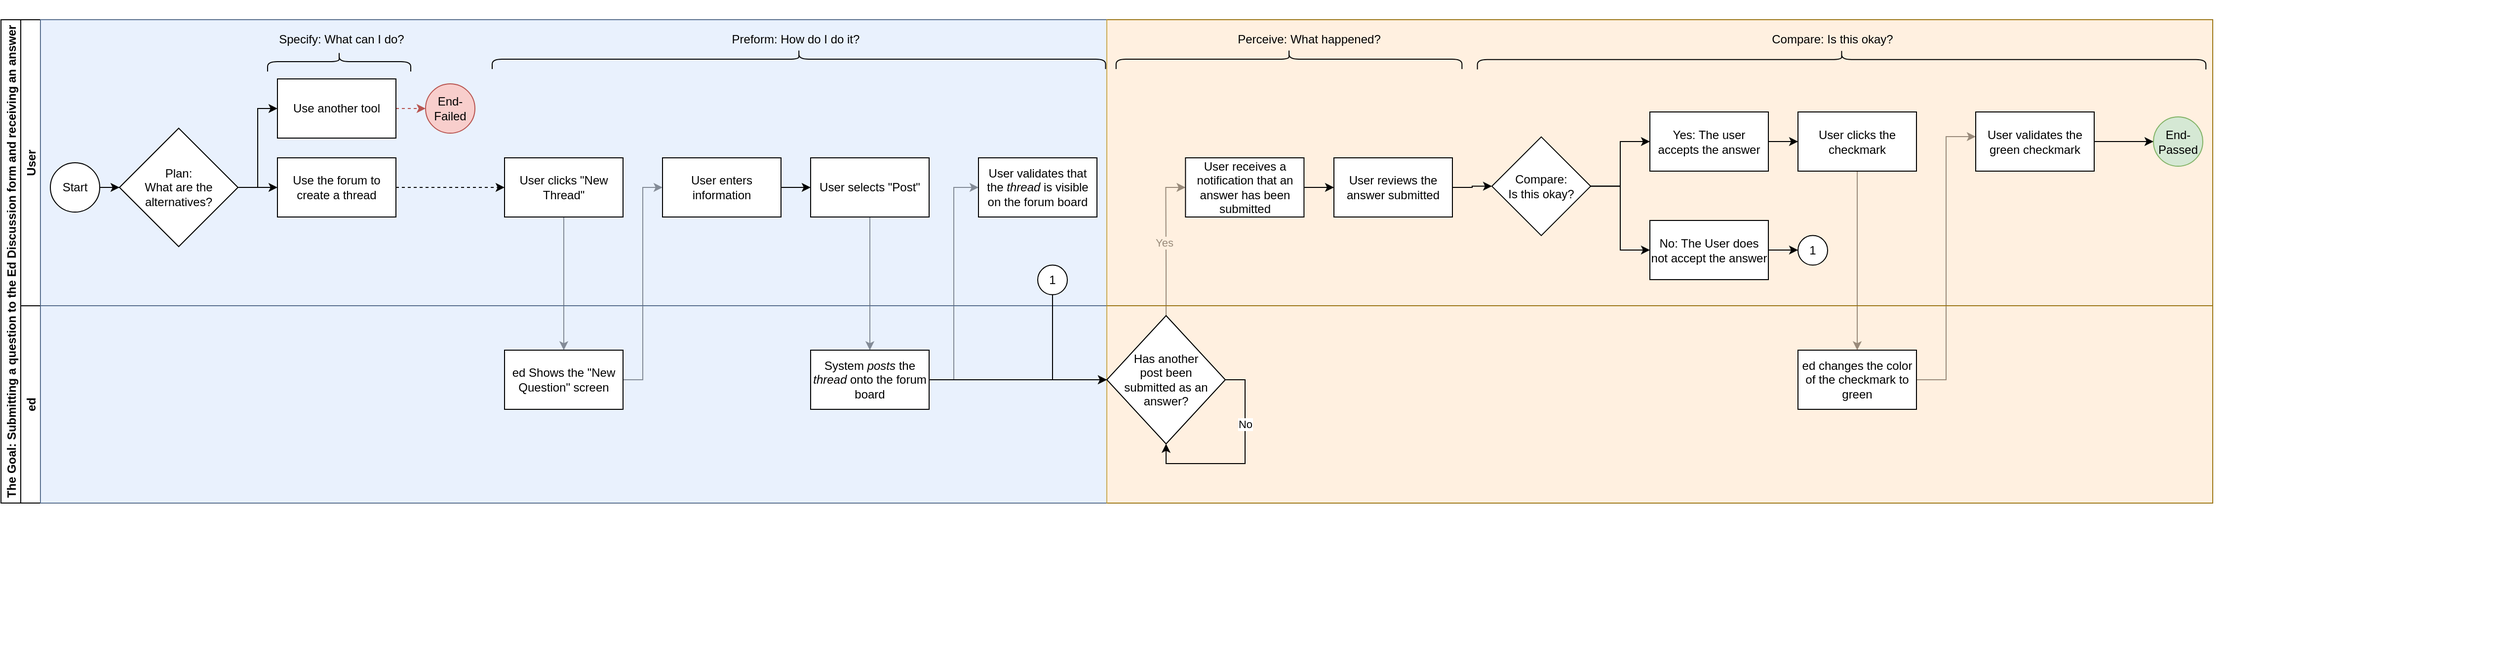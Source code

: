 <mxfile version="15.1.1" type="github">
  <diagram id="bCmKNj5f7RHXgJ8beAIc" name="Page-1">
    <mxGraphModel dx="2482" dy="2016" grid="1" gridSize="10" guides="1" tooltips="1" connect="1" arrows="1" fold="1" page="1" pageScale="1" pageWidth="850" pageHeight="1100" math="0" shadow="0">
      <root>
        <mxCell id="0" />
        <mxCell id="1" parent="0" />
        <mxCell id="VxFZvD04OOv--FYoLjof-6" value="" style="group;dashed=1;" vertex="1" connectable="0" parent="1">
          <mxGeometry x="-440" y="-210" width="2530" height="658.75" as="geometry" />
        </mxCell>
        <mxCell id="VxFZvD04OOv--FYoLjof-1" value="The Goal: Submitting a question to the Ed Discussion form and receiving an answer" style="swimlane;childLayout=stackLayout;resizeParent=1;resizeParentMax=0;horizontal=0;startSize=20;horizontalStack=0;" vertex="1" parent="VxFZvD04OOv--FYoLjof-6">
          <mxGeometry y="20" width="2240" height="490" as="geometry" />
        </mxCell>
        <mxCell id="VxFZvD04OOv--FYoLjof-47" style="edgeStyle=orthogonalEdgeStyle;rounded=0;orthogonalLoop=1;jettySize=auto;html=1;exitX=0.5;exitY=1;exitDx=0;exitDy=0;entryX=0.5;entryY=0;entryDx=0;entryDy=0;" edge="1" parent="VxFZvD04OOv--FYoLjof-1" source="VxFZvD04OOv--FYoLjof-18" target="VxFZvD04OOv--FYoLjof-19">
          <mxGeometry relative="1" as="geometry" />
        </mxCell>
        <mxCell id="VxFZvD04OOv--FYoLjof-48" style="edgeStyle=orthogonalEdgeStyle;rounded=0;orthogonalLoop=1;jettySize=auto;html=1;exitX=1;exitY=0.5;exitDx=0;exitDy=0;entryX=0;entryY=0.5;entryDx=0;entryDy=0;" edge="1" parent="VxFZvD04OOv--FYoLjof-1" source="VxFZvD04OOv--FYoLjof-19" target="VxFZvD04OOv--FYoLjof-20">
          <mxGeometry relative="1" as="geometry" />
        </mxCell>
        <mxCell id="VxFZvD04OOv--FYoLjof-50" style="edgeStyle=orthogonalEdgeStyle;rounded=0;orthogonalLoop=1;jettySize=auto;html=1;exitX=0.5;exitY=1;exitDx=0;exitDy=0;entryX=0.5;entryY=0;entryDx=0;entryDy=0;" edge="1" parent="VxFZvD04OOv--FYoLjof-1" source="VxFZvD04OOv--FYoLjof-21" target="VxFZvD04OOv--FYoLjof-22">
          <mxGeometry relative="1" as="geometry" />
        </mxCell>
        <mxCell id="VxFZvD04OOv--FYoLjof-51" style="edgeStyle=orthogonalEdgeStyle;rounded=0;orthogonalLoop=1;jettySize=auto;html=1;exitX=1;exitY=0.5;exitDx=0;exitDy=0;entryX=0;entryY=0.5;entryDx=0;entryDy=0;" edge="1" parent="VxFZvD04OOv--FYoLjof-1" source="VxFZvD04OOv--FYoLjof-22" target="VxFZvD04OOv--FYoLjof-24">
          <mxGeometry relative="1" as="geometry" />
        </mxCell>
        <mxCell id="VxFZvD04OOv--FYoLjof-55" style="edgeStyle=orthogonalEdgeStyle;rounded=0;orthogonalLoop=1;jettySize=auto;html=1;exitX=0.5;exitY=0;exitDx=0;exitDy=0;entryX=0;entryY=0.5;entryDx=0;entryDy=0;" edge="1" parent="VxFZvD04OOv--FYoLjof-1" source="VxFZvD04OOv--FYoLjof-23" target="VxFZvD04OOv--FYoLjof-54">
          <mxGeometry relative="1" as="geometry" />
        </mxCell>
        <mxCell id="VxFZvD04OOv--FYoLjof-62" value="Yes" style="edgeLabel;html=1;align=center;verticalAlign=middle;resizable=0;points=[];" vertex="1" connectable="0" parent="VxFZvD04OOv--FYoLjof-55">
          <mxGeometry x="-0.535" y="2" relative="1" as="geometry">
            <mxPoint y="-39" as="offset" />
          </mxGeometry>
        </mxCell>
        <mxCell id="VxFZvD04OOv--FYoLjof-75" style="edgeStyle=orthogonalEdgeStyle;rounded=0;orthogonalLoop=1;jettySize=auto;html=1;exitX=0.5;exitY=1;exitDx=0;exitDy=0;entryX=0.5;entryY=0;entryDx=0;entryDy=0;" edge="1" parent="VxFZvD04OOv--FYoLjof-1" source="VxFZvD04OOv--FYoLjof-69" target="VxFZvD04OOv--FYoLjof-70">
          <mxGeometry relative="1" as="geometry" />
        </mxCell>
        <mxCell id="VxFZvD04OOv--FYoLjof-76" style="edgeStyle=orthogonalEdgeStyle;rounded=0;orthogonalLoop=1;jettySize=auto;html=1;exitX=1;exitY=0.5;exitDx=0;exitDy=0;entryX=0;entryY=0.417;entryDx=0;entryDy=0;entryPerimeter=0;" edge="1" parent="VxFZvD04OOv--FYoLjof-1" source="VxFZvD04OOv--FYoLjof-70" target="VxFZvD04OOv--FYoLjof-71">
          <mxGeometry relative="1" as="geometry" />
        </mxCell>
        <mxCell id="VxFZvD04OOv--FYoLjof-2" value="User" style="swimlane;startSize=20;horizontal=0;" vertex="1" parent="VxFZvD04OOv--FYoLjof-1">
          <mxGeometry x="20" width="2220" height="290" as="geometry" />
        </mxCell>
        <mxCell id="VxFZvD04OOv--FYoLjof-97" value="" style="rounded=0;whiteSpace=wrap;html=1;strokeColor=#6c8ebf;fillColor=#dae8fc;opacity=60;" vertex="1" parent="VxFZvD04OOv--FYoLjof-2">
          <mxGeometry x="20" width="1080" height="290" as="geometry" />
        </mxCell>
        <mxCell id="VxFZvD04OOv--FYoLjof-98" value="" style="rounded=0;whiteSpace=wrap;html=1;fillColor=#ffe6cc;strokeColor=#d79b00;opacity=60;" vertex="1" parent="VxFZvD04OOv--FYoLjof-2">
          <mxGeometry x="1100" width="1120" height="290" as="geometry" />
        </mxCell>
        <mxCell id="VxFZvD04OOv--FYoLjof-40" value="" style="edgeStyle=orthogonalEdgeStyle;rounded=0;orthogonalLoop=1;jettySize=auto;html=1;" edge="1" parent="VxFZvD04OOv--FYoLjof-2" source="VxFZvD04OOv--FYoLjof-7" target="VxFZvD04OOv--FYoLjof-9">
          <mxGeometry relative="1" as="geometry" />
        </mxCell>
        <mxCell id="VxFZvD04OOv--FYoLjof-7" value="Start" style="ellipse;whiteSpace=wrap;html=1;aspect=fixed;" vertex="1" parent="VxFZvD04OOv--FYoLjof-2">
          <mxGeometry x="30" y="145" width="50" height="50" as="geometry" />
        </mxCell>
        <mxCell id="VxFZvD04OOv--FYoLjof-41" value="" style="edgeStyle=orthogonalEdgeStyle;rounded=0;orthogonalLoop=1;jettySize=auto;html=1;entryX=0;entryY=0.5;entryDx=0;entryDy=0;" edge="1" parent="VxFZvD04OOv--FYoLjof-2" source="VxFZvD04OOv--FYoLjof-9" target="VxFZvD04OOv--FYoLjof-11">
          <mxGeometry relative="1" as="geometry">
            <Array as="points">
              <mxPoint x="240" y="170" />
              <mxPoint x="240" y="90" />
            </Array>
          </mxGeometry>
        </mxCell>
        <mxCell id="VxFZvD04OOv--FYoLjof-80" style="edgeStyle=orthogonalEdgeStyle;rounded=0;orthogonalLoop=1;jettySize=auto;html=1;exitX=1;exitY=0.5;exitDx=0;exitDy=0;entryX=0;entryY=0.5;entryDx=0;entryDy=0;" edge="1" parent="VxFZvD04OOv--FYoLjof-2" source="VxFZvD04OOv--FYoLjof-9" target="VxFZvD04OOv--FYoLjof-10">
          <mxGeometry relative="1" as="geometry" />
        </mxCell>
        <mxCell id="VxFZvD04OOv--FYoLjof-9" value="&lt;span&gt;Plan:&lt;/span&gt;&lt;br&gt;&lt;span&gt;What are the alternatives?&lt;/span&gt;" style="rhombus;whiteSpace=wrap;html=1;" vertex="1" parent="VxFZvD04OOv--FYoLjof-2">
          <mxGeometry x="100" y="110" width="120" height="120" as="geometry" />
        </mxCell>
        <mxCell id="VxFZvD04OOv--FYoLjof-46" value="" style="edgeStyle=orthogonalEdgeStyle;rounded=0;orthogonalLoop=1;jettySize=auto;html=1;dashed=1;" edge="1" parent="VxFZvD04OOv--FYoLjof-2" source="VxFZvD04OOv--FYoLjof-10" target="VxFZvD04OOv--FYoLjof-18">
          <mxGeometry relative="1" as="geometry" />
        </mxCell>
        <mxCell id="VxFZvD04OOv--FYoLjof-10" value="Use the forum to create a thread" style="rounded=0;whiteSpace=wrap;html=1;" vertex="1" parent="VxFZvD04OOv--FYoLjof-2">
          <mxGeometry x="260" y="140" width="120" height="60" as="geometry" />
        </mxCell>
        <mxCell id="VxFZvD04OOv--FYoLjof-60" style="edgeStyle=orthogonalEdgeStyle;rounded=0;orthogonalLoop=1;jettySize=auto;html=1;exitX=1;exitY=0.5;exitDx=0;exitDy=0;entryX=0;entryY=0.5;entryDx=0;entryDy=0;fillColor=#f8cecc;strokeColor=#b85450;dashed=1;" edge="1" parent="VxFZvD04OOv--FYoLjof-2" source="VxFZvD04OOv--FYoLjof-11" target="VxFZvD04OOv--FYoLjof-14">
          <mxGeometry relative="1" as="geometry" />
        </mxCell>
        <mxCell id="VxFZvD04OOv--FYoLjof-11" value="Use another tool" style="rounded=0;whiteSpace=wrap;html=1;" vertex="1" parent="VxFZvD04OOv--FYoLjof-2">
          <mxGeometry x="260" y="60" width="120" height="60" as="geometry" />
        </mxCell>
        <mxCell id="VxFZvD04OOv--FYoLjof-14" value="End-Failed" style="ellipse;whiteSpace=wrap;html=1;aspect=fixed;fillColor=#f8cecc;strokeColor=#b85450;" vertex="1" parent="VxFZvD04OOv--FYoLjof-2">
          <mxGeometry x="410" y="65" width="50" height="50" as="geometry" />
        </mxCell>
        <mxCell id="VxFZvD04OOv--FYoLjof-17" value="Specify: What can I do?" style="text;html=1;strokeColor=none;fillColor=none;align=center;verticalAlign=middle;whiteSpace=wrap;rounded=0;" vertex="1" parent="VxFZvD04OOv--FYoLjof-2">
          <mxGeometry x="260" y="10" width="130" height="20" as="geometry" />
        </mxCell>
        <mxCell id="VxFZvD04OOv--FYoLjof-18" value="User clicks &quot;New Thread&quot;" style="rounded=0;whiteSpace=wrap;html=1;" vertex="1" parent="VxFZvD04OOv--FYoLjof-2">
          <mxGeometry x="490" y="140" width="120" height="60" as="geometry" />
        </mxCell>
        <mxCell id="VxFZvD04OOv--FYoLjof-49" style="edgeStyle=orthogonalEdgeStyle;rounded=0;orthogonalLoop=1;jettySize=auto;html=1;exitX=1;exitY=0.5;exitDx=0;exitDy=0;entryX=0;entryY=0.5;entryDx=0;entryDy=0;" edge="1" parent="VxFZvD04OOv--FYoLjof-2" source="VxFZvD04OOv--FYoLjof-20" target="VxFZvD04OOv--FYoLjof-21">
          <mxGeometry relative="1" as="geometry" />
        </mxCell>
        <mxCell id="VxFZvD04OOv--FYoLjof-20" value="User enters information" style="rounded=0;whiteSpace=wrap;html=1;" vertex="1" parent="VxFZvD04OOv--FYoLjof-2">
          <mxGeometry x="650" y="140" width="120" height="60" as="geometry" />
        </mxCell>
        <mxCell id="VxFZvD04OOv--FYoLjof-21" value="User selects &quot;Post&quot;" style="rounded=0;whiteSpace=wrap;html=1;" vertex="1" parent="VxFZvD04OOv--FYoLjof-2">
          <mxGeometry x="800" y="140" width="120" height="60" as="geometry" />
        </mxCell>
        <mxCell id="VxFZvD04OOv--FYoLjof-24" value="User validates that the &lt;i&gt;thread &lt;/i&gt;is visible on the forum board" style="rounded=0;whiteSpace=wrap;html=1;" vertex="1" parent="VxFZvD04OOv--FYoLjof-2">
          <mxGeometry x="970" y="140" width="120" height="60" as="geometry" />
        </mxCell>
        <mxCell id="VxFZvD04OOv--FYoLjof-64" value="" style="edgeStyle=orthogonalEdgeStyle;rounded=0;orthogonalLoop=1;jettySize=auto;html=1;" edge="1" parent="VxFZvD04OOv--FYoLjof-2" source="VxFZvD04OOv--FYoLjof-54" target="VxFZvD04OOv--FYoLjof-56">
          <mxGeometry relative="1" as="geometry" />
        </mxCell>
        <mxCell id="VxFZvD04OOv--FYoLjof-54" value="User receives a notification that an answer has been submitted" style="rounded=0;whiteSpace=wrap;html=1;" vertex="1" parent="VxFZvD04OOv--FYoLjof-2">
          <mxGeometry x="1179.68" y="140" width="120" height="60" as="geometry" />
        </mxCell>
        <mxCell id="VxFZvD04OOv--FYoLjof-65" value="" style="edgeStyle=orthogonalEdgeStyle;rounded=0;orthogonalLoop=1;jettySize=auto;html=1;" edge="1" parent="VxFZvD04OOv--FYoLjof-2" source="VxFZvD04OOv--FYoLjof-56" target="VxFZvD04OOv--FYoLjof-57">
          <mxGeometry relative="1" as="geometry" />
        </mxCell>
        <mxCell id="VxFZvD04OOv--FYoLjof-56" value="User reviews the answer submitted" style="rounded=0;whiteSpace=wrap;html=1;" vertex="1" parent="VxFZvD04OOv--FYoLjof-2">
          <mxGeometry x="1330" y="140" width="120" height="60" as="geometry" />
        </mxCell>
        <mxCell id="VxFZvD04OOv--FYoLjof-66" value="" style="edgeStyle=orthogonalEdgeStyle;rounded=0;orthogonalLoop=1;jettySize=auto;html=1;" edge="1" parent="VxFZvD04OOv--FYoLjof-2" source="VxFZvD04OOv--FYoLjof-57" target="VxFZvD04OOv--FYoLjof-59">
          <mxGeometry relative="1" as="geometry" />
        </mxCell>
        <mxCell id="VxFZvD04OOv--FYoLjof-67" style="edgeStyle=orthogonalEdgeStyle;rounded=0;orthogonalLoop=1;jettySize=auto;html=1;exitX=1;exitY=0.5;exitDx=0;exitDy=0;entryX=0;entryY=0.5;entryDx=0;entryDy=0;" edge="1" parent="VxFZvD04OOv--FYoLjof-2" source="VxFZvD04OOv--FYoLjof-57" target="VxFZvD04OOv--FYoLjof-58">
          <mxGeometry relative="1" as="geometry" />
        </mxCell>
        <mxCell id="VxFZvD04OOv--FYoLjof-57" value="Compare:&lt;br&gt;Is this okay?" style="rhombus;whiteSpace=wrap;html=1;" vertex="1" parent="VxFZvD04OOv--FYoLjof-2">
          <mxGeometry x="1490" y="118.81" width="100" height="100" as="geometry" />
        </mxCell>
        <mxCell id="VxFZvD04OOv--FYoLjof-74" value="" style="edgeStyle=orthogonalEdgeStyle;rounded=0;orthogonalLoop=1;jettySize=auto;html=1;" edge="1" parent="VxFZvD04OOv--FYoLjof-2" source="VxFZvD04OOv--FYoLjof-58" target="VxFZvD04OOv--FYoLjof-69">
          <mxGeometry relative="1" as="geometry" />
        </mxCell>
        <mxCell id="VxFZvD04OOv--FYoLjof-58" value="Yes: The user accepts the answer" style="rounded=0;whiteSpace=wrap;html=1;" vertex="1" parent="VxFZvD04OOv--FYoLjof-2">
          <mxGeometry x="1650" y="93.5" width="120" height="60" as="geometry" />
        </mxCell>
        <mxCell id="VxFZvD04OOv--FYoLjof-82" style="edgeStyle=orthogonalEdgeStyle;rounded=0;orthogonalLoop=1;jettySize=auto;html=1;exitX=1;exitY=0.5;exitDx=0;exitDy=0;entryX=0;entryY=0.5;entryDx=0;entryDy=0;" edge="1" parent="VxFZvD04OOv--FYoLjof-2" source="VxFZvD04OOv--FYoLjof-59" target="VxFZvD04OOv--FYoLjof-63">
          <mxGeometry relative="1" as="geometry" />
        </mxCell>
        <mxCell id="VxFZvD04OOv--FYoLjof-59" value="No: The User does not accept the answer" style="rounded=0;whiteSpace=wrap;html=1;" vertex="1" parent="VxFZvD04OOv--FYoLjof-2">
          <mxGeometry x="1650" y="203.5" width="120" height="60" as="geometry" />
        </mxCell>
        <mxCell id="VxFZvD04OOv--FYoLjof-38" value="" style="shape=curlyBracket;whiteSpace=wrap;html=1;rounded=1;rotation=90;" vertex="1" parent="VxFZvD04OOv--FYoLjof-2">
          <mxGeometry x="778.12" y="-270.63" width="20" height="621.25" as="geometry" />
        </mxCell>
        <mxCell id="VxFZvD04OOv--FYoLjof-39" value="Preform: How do I do it?" style="text;html=1;strokeColor=none;fillColor=none;align=center;verticalAlign=middle;whiteSpace=wrap;rounded=0;" vertex="1" parent="VxFZvD04OOv--FYoLjof-2">
          <mxGeometry x="640" y="10" width="290" height="20" as="geometry" />
        </mxCell>
        <mxCell id="VxFZvD04OOv--FYoLjof-69" value="User clicks the checkmark" style="rounded=0;whiteSpace=wrap;html=1;" vertex="1" parent="VxFZvD04OOv--FYoLjof-2">
          <mxGeometry x="1800" y="93.5" width="120" height="60" as="geometry" />
        </mxCell>
        <mxCell id="VxFZvD04OOv--FYoLjof-71" value="User validates the green checkmark" style="rounded=0;whiteSpace=wrap;html=1;" vertex="1" parent="VxFZvD04OOv--FYoLjof-2">
          <mxGeometry x="1980" y="93.5" width="120" height="60" as="geometry" />
        </mxCell>
        <mxCell id="VxFZvD04OOv--FYoLjof-15" value="End-Passed" style="ellipse;whiteSpace=wrap;html=1;aspect=fixed;fillColor=#d5e8d4;strokeColor=#82b366;" vertex="1" parent="VxFZvD04OOv--FYoLjof-2">
          <mxGeometry x="2160" y="98.5" width="50" height="50" as="geometry" />
        </mxCell>
        <mxCell id="VxFZvD04OOv--FYoLjof-72" value="" style="shape=curlyBracket;whiteSpace=wrap;html=1;rounded=1;rotation=90;" vertex="1" parent="VxFZvD04OOv--FYoLjof-2">
          <mxGeometry x="1274.53" y="-135.16" width="20" height="350.31" as="geometry" />
        </mxCell>
        <mxCell id="VxFZvD04OOv--FYoLjof-73" value="Perceive: What happened?" style="text;html=1;strokeColor=none;fillColor=none;align=center;verticalAlign=middle;whiteSpace=wrap;rounded=0;" vertex="1" parent="VxFZvD04OOv--FYoLjof-2">
          <mxGeometry x="1160" y="10" width="290" height="20" as="geometry" />
        </mxCell>
        <mxCell id="VxFZvD04OOv--FYoLjof-77" style="edgeStyle=orthogonalEdgeStyle;rounded=0;orthogonalLoop=1;jettySize=auto;html=1;exitX=1;exitY=0.5;exitDx=0;exitDy=0;entryX=0;entryY=0.5;entryDx=0;entryDy=0;" edge="1" parent="VxFZvD04OOv--FYoLjof-2" source="VxFZvD04OOv--FYoLjof-71" target="VxFZvD04OOv--FYoLjof-15">
          <mxGeometry relative="1" as="geometry">
            <mxPoint x="2150.0" y="123.569" as="targetPoint" />
          </mxGeometry>
        </mxCell>
        <mxCell id="VxFZvD04OOv--FYoLjof-63" value="1" style="ellipse;whiteSpace=wrap;html=1;aspect=fixed;" vertex="1" parent="VxFZvD04OOv--FYoLjof-2">
          <mxGeometry x="1800" y="218.81" width="30" height="30" as="geometry" />
        </mxCell>
        <mxCell id="VxFZvD04OOv--FYoLjof-78" value="1" style="ellipse;whiteSpace=wrap;html=1;aspect=fixed;" vertex="1" parent="VxFZvD04OOv--FYoLjof-2">
          <mxGeometry x="1030" y="248.81" width="30" height="30" as="geometry" />
        </mxCell>
        <mxCell id="VxFZvD04OOv--FYoLjof-91" value="Compare: Is this okay?" style="text;html=1;strokeColor=none;fillColor=none;align=center;verticalAlign=middle;whiteSpace=wrap;rounded=0;" vertex="1" parent="VxFZvD04OOv--FYoLjof-2">
          <mxGeometry x="1690" y="10" width="290" height="20" as="geometry" />
        </mxCell>
        <mxCell id="VxFZvD04OOv--FYoLjof-3" value="ed" style="swimlane;startSize=20;horizontal=0;" vertex="1" parent="VxFZvD04OOv--FYoLjof-1">
          <mxGeometry x="20" y="290" width="2220" height="200" as="geometry" />
        </mxCell>
        <mxCell id="VxFZvD04OOv--FYoLjof-99" value="" style="rounded=0;whiteSpace=wrap;html=1;fillColor=#dae8fc;strokeColor=#6c8ebf;opacity=60;" vertex="1" parent="VxFZvD04OOv--FYoLjof-3">
          <mxGeometry x="20" width="1080" height="200" as="geometry" />
        </mxCell>
        <mxCell id="VxFZvD04OOv--FYoLjof-100" value="" style="rounded=0;whiteSpace=wrap;html=1;fillColor=#ffe6cc;strokeColor=#d79b00;opacity=60;" vertex="1" parent="VxFZvD04OOv--FYoLjof-3">
          <mxGeometry x="1100" width="1120" height="200" as="geometry" />
        </mxCell>
        <mxCell id="VxFZvD04OOv--FYoLjof-19" value="ed Shows the &quot;New Question&quot; screen" style="rounded=0;whiteSpace=wrap;html=1;" vertex="1" parent="VxFZvD04OOv--FYoLjof-3">
          <mxGeometry x="490" y="45" width="120" height="60" as="geometry" />
        </mxCell>
        <mxCell id="VxFZvD04OOv--FYoLjof-52" style="edgeStyle=orthogonalEdgeStyle;rounded=0;orthogonalLoop=1;jettySize=auto;html=1;exitX=1;exitY=0.5;exitDx=0;exitDy=0;entryX=0;entryY=0.5;entryDx=0;entryDy=0;" edge="1" parent="VxFZvD04OOv--FYoLjof-3" source="VxFZvD04OOv--FYoLjof-22" target="VxFZvD04OOv--FYoLjof-23">
          <mxGeometry relative="1" as="geometry" />
        </mxCell>
        <mxCell id="VxFZvD04OOv--FYoLjof-22" value="System &lt;i&gt;posts &lt;/i&gt;the &lt;i&gt;thread &lt;/i&gt;onto the forum board" style="rounded=0;whiteSpace=wrap;html=1;" vertex="1" parent="VxFZvD04OOv--FYoLjof-3">
          <mxGeometry x="800" y="45" width="120" height="60" as="geometry" />
        </mxCell>
        <mxCell id="VxFZvD04OOv--FYoLjof-23" value="Has another &lt;br&gt;post been &lt;br&gt;submitted as an answer?" style="rhombus;whiteSpace=wrap;html=1;" vertex="1" parent="VxFZvD04OOv--FYoLjof-3">
          <mxGeometry x="1100" y="10" width="120" height="130" as="geometry" />
        </mxCell>
        <mxCell id="VxFZvD04OOv--FYoLjof-53" style="edgeStyle=orthogonalEdgeStyle;rounded=0;orthogonalLoop=1;jettySize=auto;html=1;exitX=1;exitY=0.5;exitDx=0;exitDy=0;" edge="1" parent="VxFZvD04OOv--FYoLjof-3" source="VxFZvD04OOv--FYoLjof-23" target="VxFZvD04OOv--FYoLjof-23">
          <mxGeometry relative="1" as="geometry">
            <mxPoint x="1340.0" y="75.069" as="targetPoint" />
            <Array as="points">
              <mxPoint x="1240" y="75" />
              <mxPoint x="1240" y="160" />
              <mxPoint x="1160" y="160" />
            </Array>
          </mxGeometry>
        </mxCell>
        <mxCell id="VxFZvD04OOv--FYoLjof-61" value="No" style="edgeLabel;html=1;align=center;verticalAlign=middle;resizable=0;points=[];" vertex="1" connectable="0" parent="VxFZvD04OOv--FYoLjof-53">
          <mxGeometry x="-0.565" relative="1" as="geometry">
            <mxPoint y="20" as="offset" />
          </mxGeometry>
        </mxCell>
        <mxCell id="VxFZvD04OOv--FYoLjof-70" value="ed changes the color of the checkmark to green" style="rounded=0;whiteSpace=wrap;html=1;" vertex="1" parent="VxFZvD04OOv--FYoLjof-3">
          <mxGeometry x="1800" y="45" width="120" height="60" as="geometry" />
        </mxCell>
        <mxCell id="VxFZvD04OOv--FYoLjof-81" style="edgeStyle=orthogonalEdgeStyle;rounded=0;orthogonalLoop=1;jettySize=auto;html=1;exitX=0.5;exitY=1;exitDx=0;exitDy=0;entryX=0;entryY=0.5;entryDx=0;entryDy=0;" edge="1" parent="VxFZvD04OOv--FYoLjof-1" source="VxFZvD04OOv--FYoLjof-78" target="VxFZvD04OOv--FYoLjof-23">
          <mxGeometry relative="1" as="geometry" />
        </mxCell>
        <mxCell id="VxFZvD04OOv--FYoLjof-16" value="" style="shape=curlyBracket;whiteSpace=wrap;html=1;rounded=1;rotation=90;" vertex="1" parent="1">
          <mxGeometry x="-107.5" y="-220" width="20" height="145" as="geometry" />
        </mxCell>
        <mxCell id="VxFZvD04OOv--FYoLjof-90" value="" style="shape=curlyBracket;whiteSpace=wrap;html=1;rounded=1;rotation=90;" vertex="1" parent="1">
          <mxGeometry x="1414.22" y="-518.59" width="20" height="737.81" as="geometry" />
        </mxCell>
      </root>
    </mxGraphModel>
  </diagram>
</mxfile>
